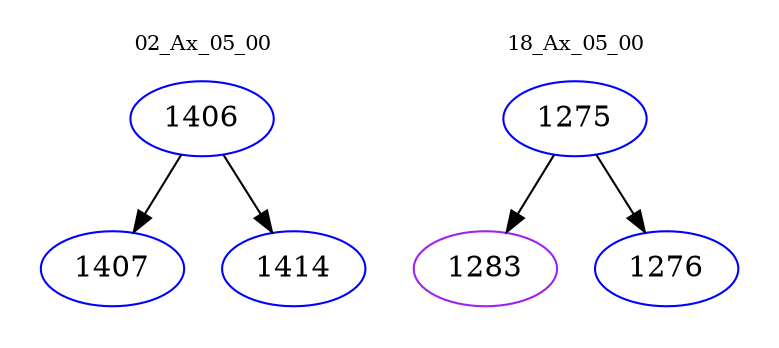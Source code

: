digraph{
subgraph cluster_0 {
color = white
label = "02_Ax_05_00";
fontsize=10;
T0_1406 [label="1406", color="blue"]
T0_1406 -> T0_1407 [color="black"]
T0_1407 [label="1407", color="blue"]
T0_1406 -> T0_1414 [color="black"]
T0_1414 [label="1414", color="blue"]
}
subgraph cluster_1 {
color = white
label = "18_Ax_05_00";
fontsize=10;
T1_1275 [label="1275", color="blue"]
T1_1275 -> T1_1283 [color="black"]
T1_1283 [label="1283", color="purple"]
T1_1275 -> T1_1276 [color="black"]
T1_1276 [label="1276", color="blue"]
}
}
